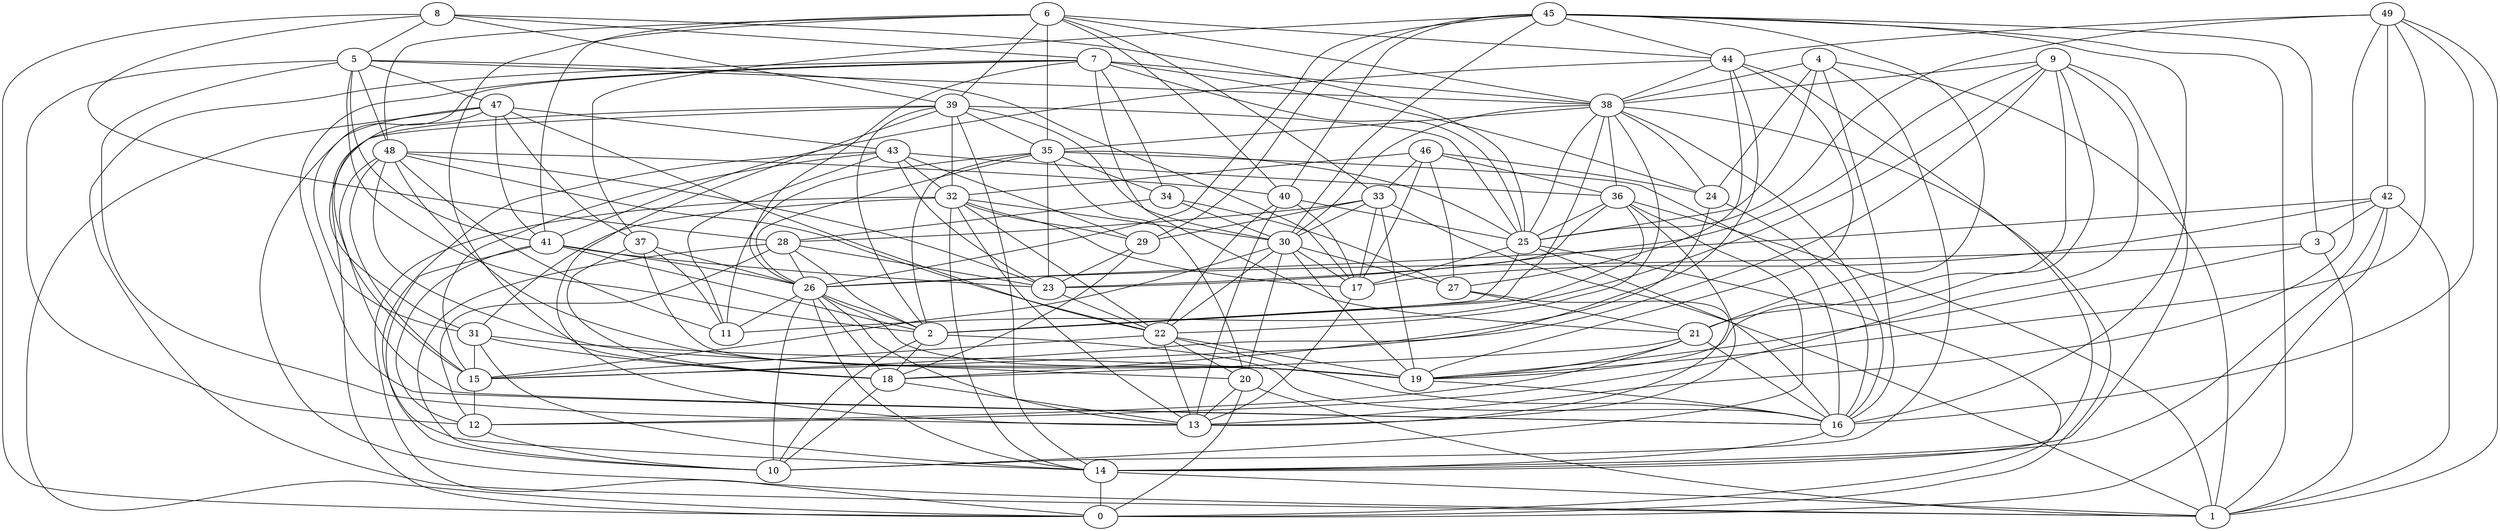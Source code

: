 digraph GG_graph {

subgraph G_graph {
edge [color = black]
"20" -> "1" [dir = none]
"20" -> "13" [dir = none]
"43" -> "11" [dir = none]
"43" -> "32" [dir = none]
"43" -> "15" [dir = none]
"43" -> "29" [dir = none]
"43" -> "23" [dir = none]
"43" -> "36" [dir = none]
"43" -> "14" [dir = none]
"8" -> "39" [dir = none]
"8" -> "5" [dir = none]
"8" -> "0" [dir = none]
"8" -> "25" [dir = none]
"4" -> "1" [dir = none]
"4" -> "24" [dir = none]
"4" -> "10" [dir = none]
"4" -> "16" [dir = none]
"4" -> "38" [dir = none]
"31" -> "19" [dir = none]
"31" -> "18" [dir = none]
"38" -> "16" [dir = none]
"38" -> "30" [dir = none]
"38" -> "36" [dir = none]
"38" -> "25" [dir = none]
"38" -> "0" [dir = none]
"38" -> "2" [dir = none]
"36" -> "10" [dir = none]
"36" -> "25" [dir = none]
"36" -> "1" [dir = none]
"42" -> "26" [dir = none]
"42" -> "0" [dir = none]
"42" -> "14" [dir = none]
"42" -> "17" [dir = none]
"42" -> "3" [dir = none]
"42" -> "1" [dir = none]
"49" -> "44" [dir = none]
"49" -> "1" [dir = none]
"49" -> "25" [dir = none]
"49" -> "19" [dir = none]
"48" -> "23" [dir = none]
"48" -> "22" [dir = none]
"48" -> "19" [dir = none]
"48" -> "16" [dir = none]
"48" -> "40" [dir = none]
"48" -> "15" [dir = none]
"18" -> "13" [dir = none]
"18" -> "10" [dir = none]
"37" -> "18" [dir = none]
"37" -> "19" [dir = none]
"37" -> "11" [dir = none]
"22" -> "13" [dir = none]
"22" -> "20" [dir = none]
"9" -> "12" [dir = none]
"9" -> "19" [dir = none]
"9" -> "38" [dir = none]
"9" -> "23" [dir = none]
"27" -> "13" [dir = none]
"27" -> "21" [dir = none]
"35" -> "20" [dir = none]
"35" -> "34" [dir = none]
"35" -> "25" [dir = none]
"35" -> "23" [dir = none]
"35" -> "11" [dir = none]
"19" -> "16" [dir = none]
"47" -> "1" [dir = none]
"47" -> "0" [dir = none]
"47" -> "43" [dir = none]
"17" -> "13" [dir = none]
"40" -> "25" [dir = none]
"40" -> "22" [dir = none]
"40" -> "17" [dir = none]
"40" -> "13" [dir = none]
"29" -> "23" [dir = none]
"15" -> "12" [dir = none]
"5" -> "12" [dir = none]
"5" -> "41" [dir = none]
"5" -> "17" [dir = none]
"5" -> "48" [dir = none]
"41" -> "12" [dir = none]
"41" -> "10" [dir = none]
"41" -> "2" [dir = none]
"41" -> "23" [dir = none]
"28" -> "26" [dir = none]
"28" -> "23" [dir = none]
"7" -> "31" [dir = none]
"7" -> "1" [dir = none]
"7" -> "25" [dir = none]
"7" -> "38" [dir = none]
"7" -> "24" [dir = none]
"7" -> "21" [dir = none]
"7" -> "34" [dir = none]
"46" -> "36" [dir = none]
"46" -> "27" [dir = none]
"46" -> "33" [dir = none]
"46" -> "24" [dir = none]
"23" -> "22" [dir = none]
"21" -> "19" [dir = none]
"21" -> "16" [dir = none]
"21" -> "18" [dir = none]
"21" -> "12" [dir = none]
"44" -> "14" [dir = none]
"44" -> "19" [dir = none]
"44" -> "15" [dir = none]
"44" -> "38" [dir = none]
"24" -> "18" [dir = none]
"33" -> "30" [dir = none]
"33" -> "1" [dir = none]
"33" -> "19" [dir = none]
"33" -> "17" [dir = none]
"6" -> "48" [dir = none]
"6" -> "33" [dir = none]
"6" -> "44" [dir = none]
"6" -> "40" [dir = none]
"6" -> "41" [dir = none]
"6" -> "38" [dir = none]
"45" -> "21" [dir = none]
"45" -> "44" [dir = none]
"45" -> "30" [dir = none]
"45" -> "40" [dir = none]
"45" -> "1" [dir = none]
"45" -> "26" [dir = none]
"3" -> "19" [dir = none]
"3" -> "26" [dir = none]
"30" -> "27" [dir = none]
"30" -> "17" [dir = none]
"30" -> "19" [dir = none]
"30" -> "15" [dir = none]
"2" -> "16" [dir = none]
"25" -> "0" [dir = none]
"25" -> "2" [dir = none]
"25" -> "17" [dir = none]
"26" -> "11" [dir = none]
"26" -> "2" [dir = none]
"32" -> "29" [dir = none]
"32" -> "0" [dir = none]
"32" -> "22" [dir = none]
"32" -> "30" [dir = none]
"14" -> "0" [dir = none]
"14" -> "1" [dir = none]
"34" -> "27" [dir = none]
"34" -> "28" [dir = none]
"39" -> "14" [dir = none]
"39" -> "15" [dir = none]
"39" -> "0" [dir = none]
"39" -> "13" [dir = none]
"39" -> "25" [dir = none]
"39" -> "32" [dir = none]
"22" -> "15" [dir = none]
"38" -> "22" [dir = none]
"32" -> "31" [dir = none]
"31" -> "14" [dir = none]
"46" -> "17" [dir = none]
"47" -> "22" [dir = none]
"34" -> "30" [dir = none]
"37" -> "26" [dir = none]
"30" -> "22" [dir = none]
"47" -> "41" [dir = none]
"49" -> "16" [dir = none]
"47" -> "37" [dir = none]
"6" -> "18" [dir = none]
"9" -> "15" [dir = none]
"16" -> "14" [dir = none]
"39" -> "2" [dir = none]
"32" -> "13" [dir = none]
"49" -> "13" [dir = none]
"48" -> "11" [dir = none]
"5" -> "47" [dir = none]
"39" -> "35" [dir = none]
"46" -> "32" [dir = none]
"39" -> "30" [dir = none]
"45" -> "29" [dir = none]
"30" -> "20" [dir = none]
"33" -> "29" [dir = none]
"41" -> "26" [dir = none]
"26" -> "19" [dir = none]
"9" -> "14" [dir = none]
"38" -> "35" [dir = none]
"26" -> "18" [dir = none]
"6" -> "35" [dir = none]
"28" -> "12" [dir = none]
"47" -> "31" [dir = none]
"45" -> "37" [dir = none]
"35" -> "16" [dir = none]
"20" -> "0" [dir = none]
"29" -> "18" [dir = none]
"33" -> "28" [dir = none]
"38" -> "24" [dir = none]
"3" -> "1" [dir = none]
"22" -> "16" [dir = none]
"12" -> "10" [dir = none]
"32" -> "17" [dir = none]
"4" -> "25" [dir = none]
"2" -> "10" [dir = none]
"36" -> "2" [dir = none]
"5" -> "13" [dir = none]
"22" -> "19" [dir = none]
"35" -> "26" [dir = none]
"48" -> "20" [dir = none]
"5" -> "38" [dir = none]
"26" -> "10" [dir = none]
"36" -> "13" [dir = none]
"24" -> "16" [dir = none]
"8" -> "28" [dir = none]
"6" -> "39" [dir = none]
"9" -> "11" [dir = none]
"7" -> "26" [dir = none]
"45" -> "16" [dir = none]
"44" -> "27" [dir = none]
"25" -> "16" [dir = none]
"8" -> "7" [dir = none]
"36" -> "23" [dir = none]
"7" -> "16" [dir = none]
"26" -> "14" [dir = none]
"9" -> "21" [dir = none]
"35" -> "2" [dir = none]
"26" -> "13" [dir = none]
"44" -> "41" [dir = none]
"32" -> "14" [dir = none]
"28" -> "10" [dir = none]
"31" -> "15" [dir = none]
"45" -> "3" [dir = none]
"5" -> "2" [dir = none]
"2" -> "18" [dir = none]
"49" -> "42" [dir = none]
"28" -> "2" [dir = none]
}

}
